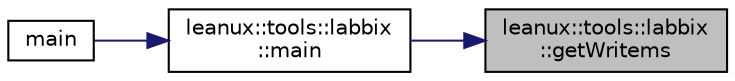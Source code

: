 digraph "leanux::tools::labbix::getWritems"
{
 // LATEX_PDF_SIZE
  bgcolor="transparent";
  edge [fontname="Helvetica",fontsize="10",labelfontname="Helvetica",labelfontsize="10"];
  node [fontname="Helvetica",fontsize="10",shape=record];
  rankdir="RL";
  Node1 [label="leanux::tools::labbix\l::getWritems",height=0.2,width=0.4,color="black", fillcolor="grey75", style="filled", fontcolor="black",tooltip=" "];
  Node1 -> Node2 [dir="back",color="midnightblue",fontsize="10",style="solid",fontname="Helvetica"];
  Node2 [label="leanux::tools::labbix\l::main",height=0.2,width=0.4,color="black",URL="$namespaceleanux_1_1tools_1_1labbix.html#a482626b839aaf80a44f973eed61b69a6",tooltip=" "];
  Node2 -> Node3 [dir="back",color="midnightblue",fontsize="10",style="solid",fontname="Helvetica"];
  Node3 [label="main",height=0.2,width=0.4,color="black",URL="$labbix_8cpp.html#a0ddf1224851353fc92bfbff6f499fa97",tooltip=" "];
}
